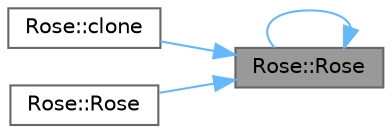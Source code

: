 digraph "Rose::Rose"
{
 // INTERACTIVE_SVG=YES
 // LATEX_PDF_SIZE
  bgcolor="transparent";
  edge [fontname=Helvetica,fontsize=10,labelfontname=Helvetica,labelfontsize=10];
  node [fontname=Helvetica,fontsize=10,shape=box,height=0.2,width=0.4];
  rankdir="RL";
  Node1 [id="Node000001",label="Rose::Rose",height=0.2,width=0.4,color="gray40", fillcolor="grey60", style="filled", fontcolor="black",tooltip="Default constructor."];
  Node1 -> Node2 [id="edge1_Node000001_Node000002",dir="back",color="steelblue1",style="solid",tooltip=" "];
  Node2 [id="Node000002",label="Rose::clone",height=0.2,width=0.4,color="grey40", fillcolor="white", style="filled",URL="$class_rose.html#ad2bedb37b3efd2237e5d647c219353be",tooltip="Clone method for Prototype pattern."];
  Node1 -> Node1 [id="edge2_Node000001_Node000001",dir="back",color="steelblue1",style="solid",tooltip=" "];
  Node1 -> Node3 [id="edge3_Node000001_Node000003",dir="back",color="steelblue1",style="solid",tooltip=" "];
  Node3 [id="Node000003",label="Rose::Rose",height=0.2,width=0.4,color="grey40", fillcolor="white", style="filled",URL="$class_rose.html#a6f575ef57961c297b56b5f4cb48e8031",tooltip="Copy constructor."];
}
